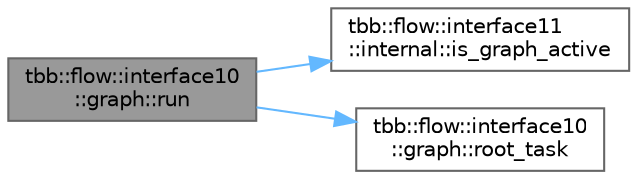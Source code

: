 digraph "tbb::flow::interface10::graph::run"
{
 // LATEX_PDF_SIZE
  bgcolor="transparent";
  edge [fontname=Helvetica,fontsize=10,labelfontname=Helvetica,labelfontsize=10];
  node [fontname=Helvetica,fontsize=10,shape=box,height=0.2,width=0.4];
  rankdir="LR";
  Node1 [id="Node000001",label="tbb::flow::interface10\l::graph::run",height=0.2,width=0.4,color="gray40", fillcolor="grey60", style="filled", fontcolor="black",tooltip="Spawns a task that runs a function object"];
  Node1 -> Node2 [id="edge1_Node000001_Node000002",color="steelblue1",style="solid",tooltip=" "];
  Node2 [id="Node000002",label="tbb::flow::interface11\l::internal::is_graph_active",height=0.2,width=0.4,color="grey40", fillcolor="white", style="filled",URL="$namespacetbb_1_1flow_1_1interface11_1_1internal.html#a5402dc7379c589ff7b77553466405b2c",tooltip=" "];
  Node1 -> Node3 [id="edge2_Node000001_Node000003",color="steelblue1",style="solid",tooltip=" "];
  Node3 [id="Node000003",label="tbb::flow::interface10\l::graph::root_task",height=0.2,width=0.4,color="grey40", fillcolor="white", style="filled",URL="$classtbb_1_1flow_1_1interface10_1_1graph.html#ad00403e5f7605a21048fe9ee40b55130",tooltip="Returns the root task of the graph"];
}

